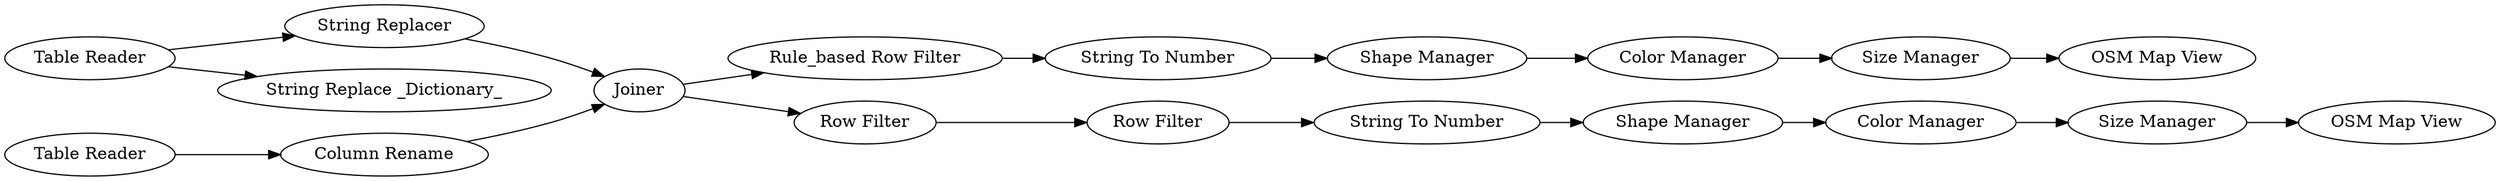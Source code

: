 digraph {
	56 -> 57
	45 -> 42
	42 -> 44
	51 -> 50
	53 -> 54
	61 -> 46
	41 -> 49
	49 -> 51
	48 -> 41
	43 -> 45
	55 -> 56
	41 -> 53
	54 -> 55
	57 -> 58
	50 -> 43
	60 -> 48
	46 -> 41
	61 -> 47
	57 [label="Size Manager"]
	55 [label="Shape Manager"]
	58 [label="OSM Map View"]
	49 [label="Row Filter"]
	41 [label=Joiner]
	51 [label="Row Filter"]
	56 [label="Color Manager"]
	54 [label="String To Number"]
	48 [label="Column Rename"]
	50 [label="String To Number"]
	42 [label="Size Manager"]
	53 [label="Rule_based Row Filter"]
	47 [label="String Replace _Dictionary_"]
	61 [label="Table Reader"]
	60 [label="Table Reader"]
	43 [label="Shape Manager"]
	44 [label="OSM Map View"]
	46 [label="String Replacer"]
	45 [label="Color Manager"]
	rankdir=LR
}
